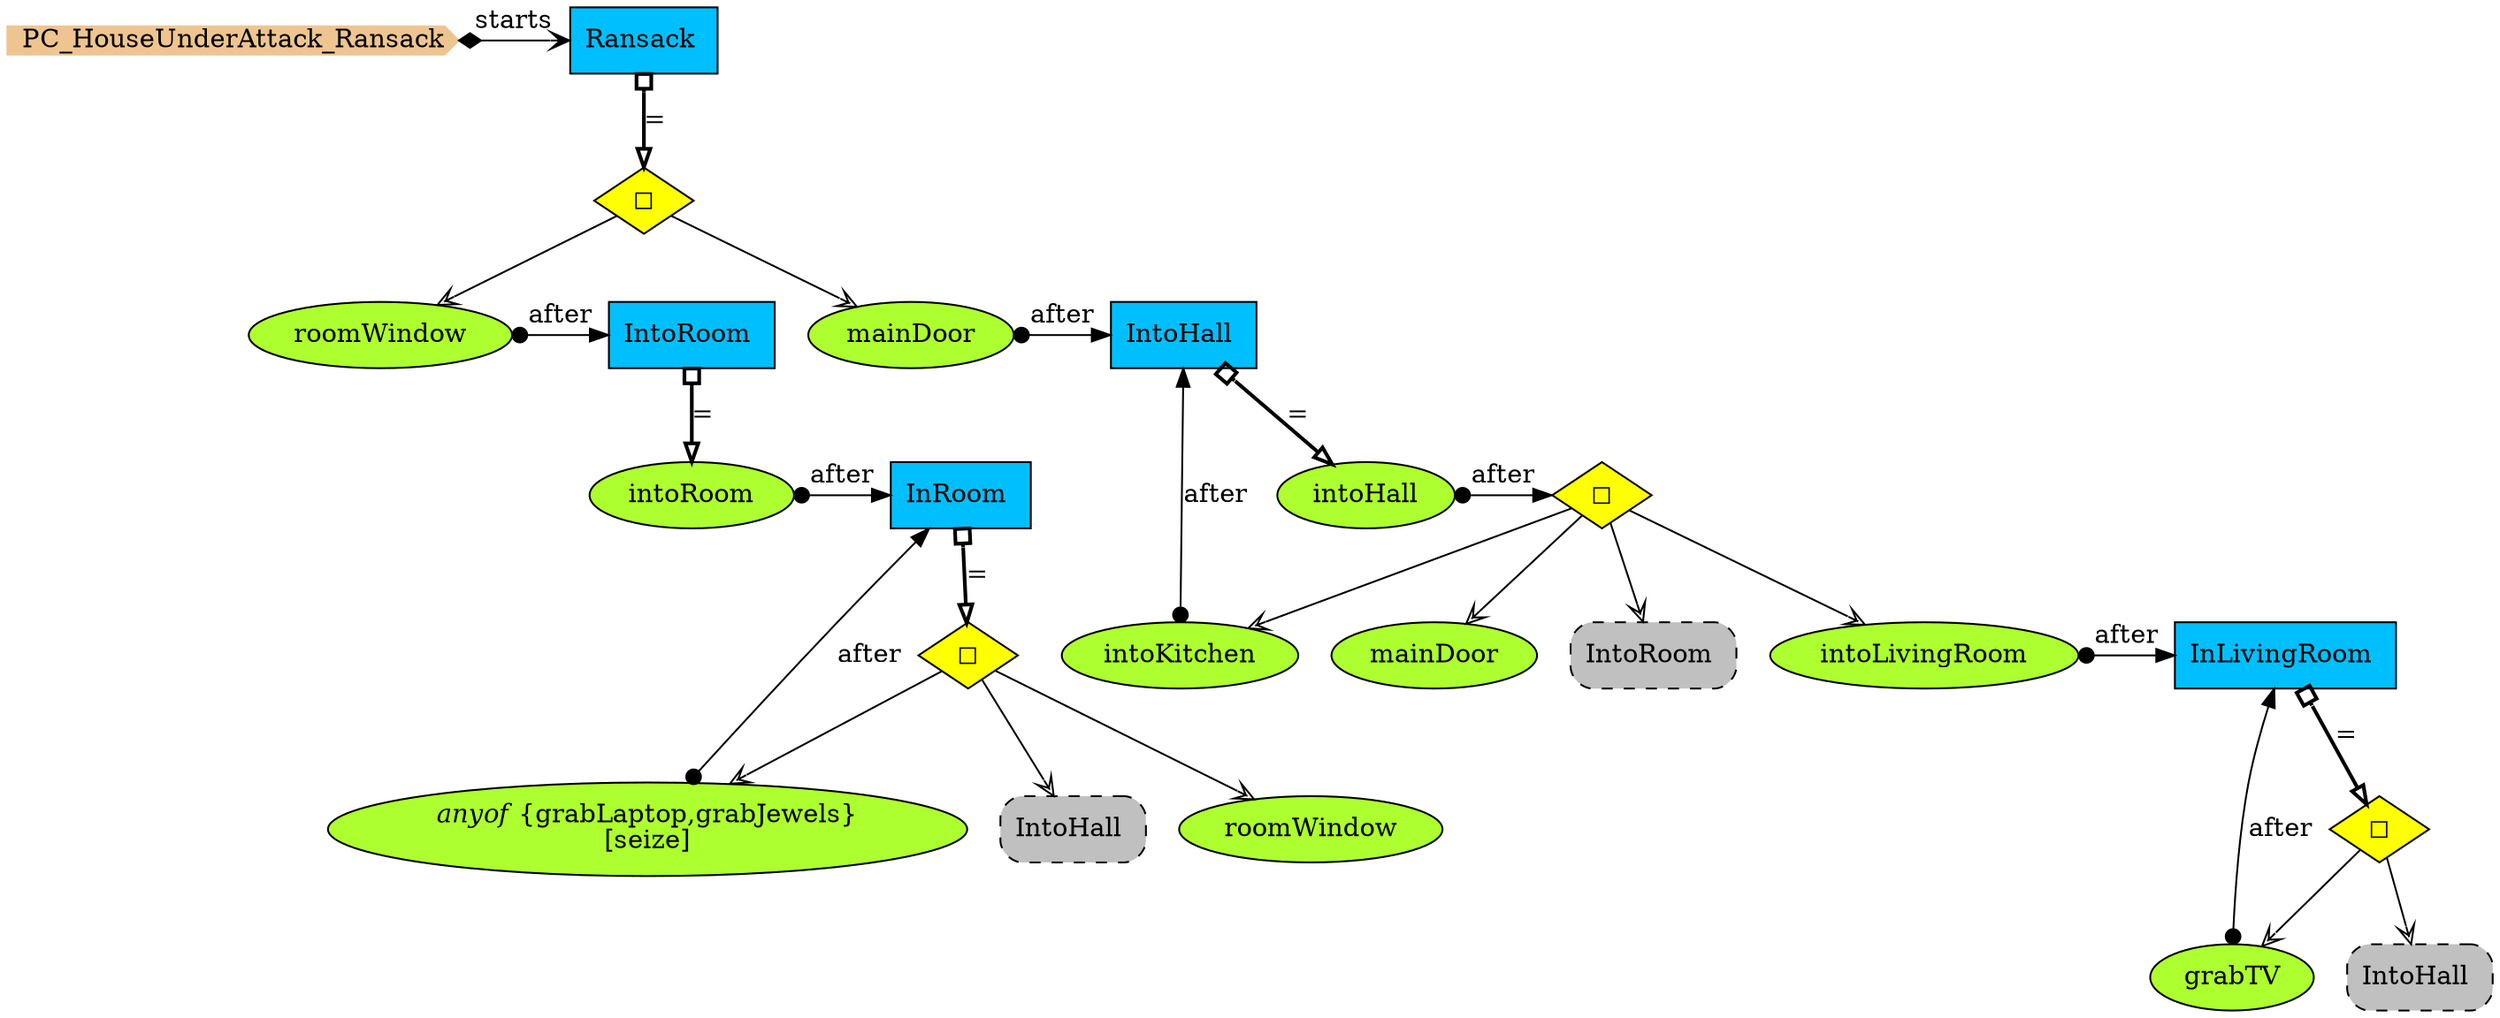 digraph {
StartN_ [shape = cds,color=burlywood2,style=filled,height=.2,width=.2, label =PC_HouseUnderAttack_Ransack];
RefIntoHall2 [shape=rectangle,fillcolor=gray,style="rounded,filled,dashed",label="IntoHall "];
roomWindow2 [shape=ellipse,fillcolor=greenyellow,style = filled,label="roomWindow"];
seize [shape=ellipse,fillcolor=greenyellow,style = filled,label=<<I>anyof</I> {grabLaptop,grabJewels}<br/>[seize]>];
OpInRoom [shape=diamond,fillcolor=yellow,style = filled,label="◻︎"];
InRoom [shape=box,fillcolor=deepskyblue,style = filled,label="InRoom "];
intoRoom [shape=ellipse,fillcolor=greenyellow,style = filled,label="intoRoom"];
grabTV [shape=ellipse,fillcolor=greenyellow,style = filled,label="grabTV"];
RefIntoHall [shape=rectangle,fillcolor=gray,style="rounded,filled,dashed",label="IntoHall "];
InLivingRoom [shape=box,fillcolor=deepskyblue,style = filled,label="InLivingRoom "];
OpInLivingRoom [shape=diamond,fillcolor=yellow,style = filled,label="◻︎"];
mainDoor2 [shape=ellipse,fillcolor=greenyellow,style = filled,label="mainDoor"];
RefIntoRoom [shape=rectangle,fillcolor=gray,style="rounded,filled,dashed",label="IntoRoom "];
intoKitchen [shape=ellipse,fillcolor=greenyellow,style = filled,label="intoKitchen"];
intoLivingRoom [shape=ellipse,fillcolor=greenyellow,style = filled,label="intoLivingRoom"];
OpInHall [shape=diamond,fillcolor=yellow,style = filled,label="◻︎"];
IntoRoom [shape=box,fillcolor=deepskyblue,style = filled,label="IntoRoom "];
IntoHall [shape=box,fillcolor=deepskyblue,style = filled,label="IntoHall "];
intoHall [shape=ellipse,fillcolor=greenyellow,style = filled,label="intoHall"];
roomWindow [shape=ellipse,fillcolor=greenyellow,style = filled,label="roomWindow"];
mainDoor [shape=ellipse,fillcolor=greenyellow,style = filled,label="mainDoor"];
Ransack [shape=box,fillcolor=deepskyblue,style = filled,label="Ransack "];
OpInHouse [shape=diamond,fillcolor=yellow,style = filled,label="◻︎"];

{rank=min;StartN_,Ransack}
{rank=same;mainDoor,IntoHall}
{rank=same;roomWindow,IntoRoom}
{rank=same;intoHall,OpInHall}
{rank=same;intoLivingRoom,InLivingRoom}
{rank=same;intoRoom,InRoom}

OpInRoom->RefIntoHall2[arrowhead="vee",fillcolor=white];

seize->InRoom[arrowtail=dot,dir=both,label="after"];
OpInRoom->roomWindow2[arrowhead="vee",fillcolor=white];
OpInRoom->seize[arrowhead="vee",fillcolor=white];
intoRoom->InRoom[arrowtail=dot,dir=both,label="after"];
grabTV->InLivingRoom[arrowtail=dot,dir=both,label="after"];
OpInLivingRoom->grabTV[arrowhead="vee",fillcolor=white];
OpInLivingRoom->RefIntoHall[arrowhead="vee",fillcolor=white];

intoLivingRoom->InLivingRoom[arrowtail=dot,dir=both,label="after"];
intoKitchen->IntoHall[arrowtail=dot,dir=both,label="after"];
OpInHall->mainDoor2[arrowhead="vee",fillcolor=white];
OpInHall->RefIntoRoom[arrowhead="vee",fillcolor=white];

OpInHall->intoKitchen[arrowhead="vee",fillcolor=white];
OpInHall->intoLivingRoom[arrowhead="vee",fillcolor=white];
intoHall->OpInHall[arrowtail=dot,dir=both,label="after"];
roomWindow->IntoRoom[arrowtail=dot,dir=both,label="after"];
mainDoor->IntoHall[arrowtail=dot,dir=both,label="after"];
OpInHouse->roomWindow[arrowhead="vee",fillcolor=white];
OpInHouse->mainDoor[arrowhead="vee",fillcolor=white];
StartN_->Ransack[arrowhead="open",arrowtail=diamond,dir=both,label="starts"];
InRoom->OpInRoom[arrowhead="onormal",dir=both,arrowtail=obox,penwidth=2,label="="];
InLivingRoom->OpInLivingRoom[arrowhead="onormal",dir=both,arrowtail=obox,penwidth=2,label="="];
IntoRoom->intoRoom[arrowhead="onormal",dir=both,arrowtail=obox,penwidth=2,label="="];
IntoHall->intoHall[arrowhead="onormal",dir=both,arrowtail=obox,penwidth=2,label="="];
Ransack->OpInHouse[arrowhead="onormal",dir=both,arrowtail=obox,penwidth=2,label="="];
}